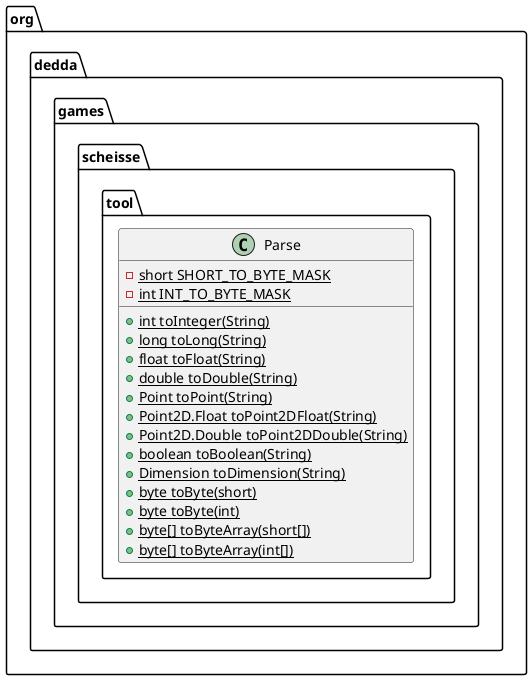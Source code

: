 @startuml
class org.dedda.games.scheisse.tool.Parse{
    - {static} short SHORT_TO_BYTE_MASK
    - {static} int INT_TO_BYTE_MASK
    + {static} int toInteger(String)
    + {static} long toLong(String)
    + {static} float toFloat(String)
    + {static} double toDouble(String)
    + {static} Point toPoint(String)
    + {static} Point2D.Float toPoint2DFloat(String)
    + {static} Point2D.Double toPoint2DDouble(String)
    + {static} boolean toBoolean(String)
    + {static} Dimension toDimension(String)
    + {static} byte toByte(short)
    + {static} byte toByte(int)
    + {static} byte[] toByteArray(short[])
    + {static} byte[] toByteArray(int[])
}
@enduml